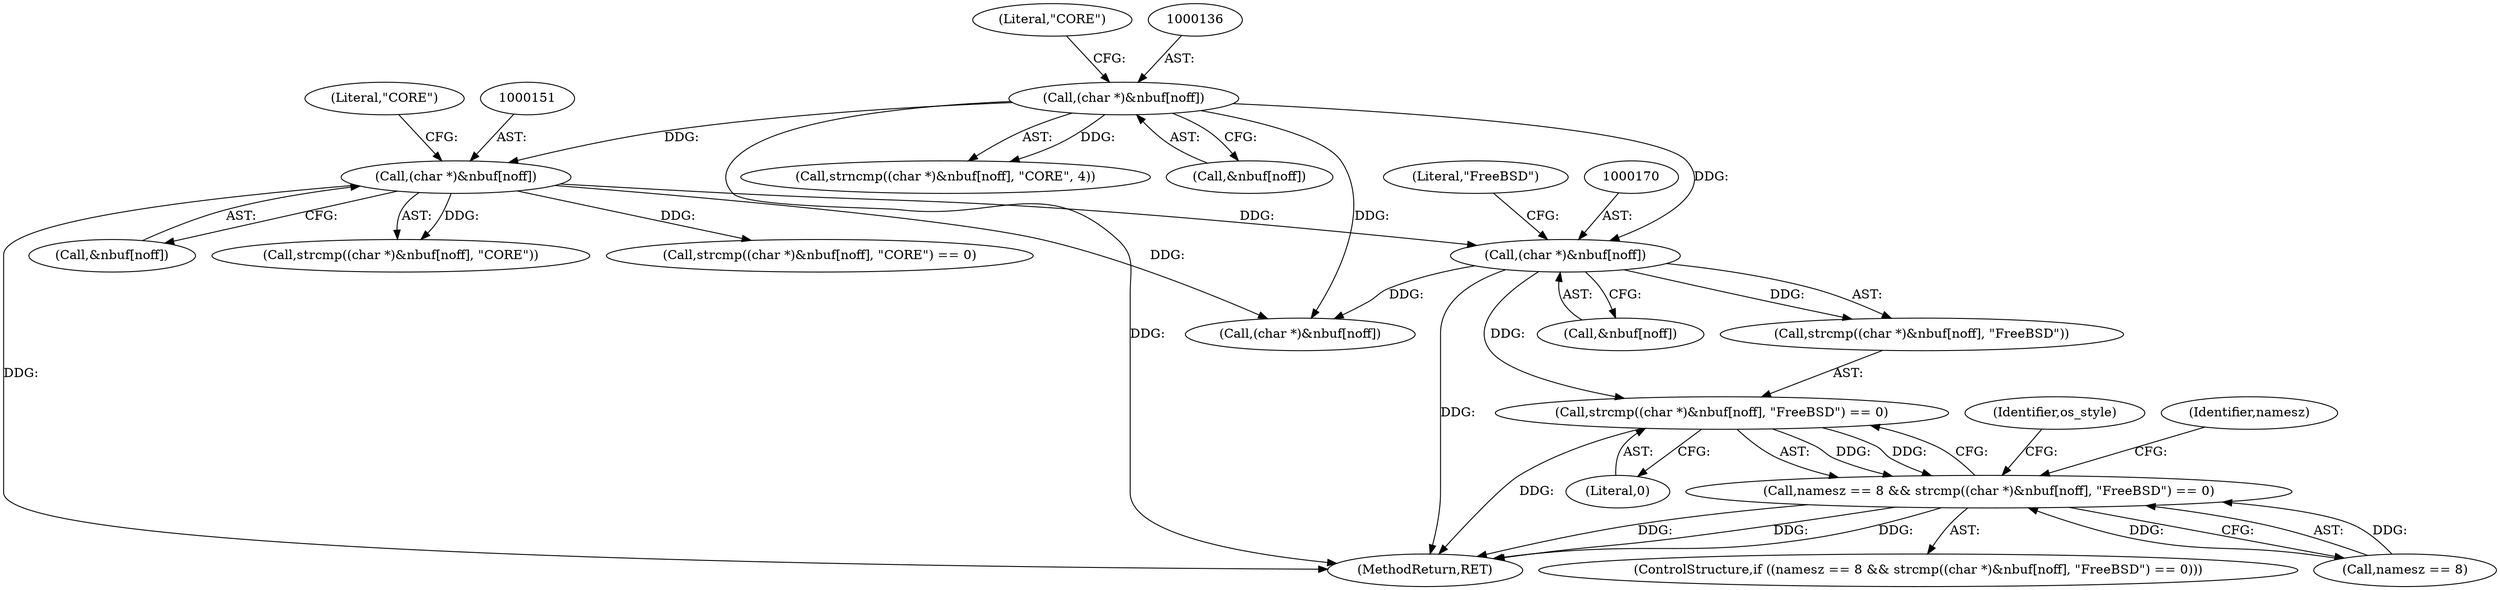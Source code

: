 digraph "0_file_2858eaf99f6cc5aae129bcbf1e24ad160240185f@API" {
"1000167" [label="(Call,strcmp((char *)&nbuf[noff], \"FreeBSD\") == 0)"];
"1000169" [label="(Call,(char *)&nbuf[noff])"];
"1000150" [label="(Call,(char *)&nbuf[noff])"];
"1000135" [label="(Call,(char *)&nbuf[noff])"];
"1000163" [label="(Call,namesz == 8 && strcmp((char *)&nbuf[noff], \"FreeBSD\") == 0)"];
"1000150" [label="(Call,(char *)&nbuf[noff])"];
"1000162" [label="(ControlStructure,if ((namesz == 8 && strcmp((char *)&nbuf[noff], \"FreeBSD\") == 0)))"];
"1000171" [label="(Call,&nbuf[noff])"];
"1000135" [label="(Call,(char *)&nbuf[noff])"];
"1000176" [label="(Literal,0)"];
"1000179" [label="(Identifier,os_style)"];
"1000163" [label="(Call,namesz == 8 && strcmp((char *)&nbuf[noff], \"FreeBSD\") == 0)"];
"1000167" [label="(Call,strcmp((char *)&nbuf[noff], \"FreeBSD\") == 0)"];
"1000164" [label="(Call,namesz == 8)"];
"1000134" [label="(Call,strncmp((char *)&nbuf[noff], \"CORE\", 4))"];
"1000169" [label="(Call,(char *)&nbuf[noff])"];
"1000148" [label="(Call,strcmp((char *)&nbuf[noff], \"CORE\") == 0)"];
"1000551" [label="(MethodReturn,RET)"];
"1000168" [label="(Call,strcmp((char *)&nbuf[noff], \"FreeBSD\"))"];
"1000175" [label="(Literal,\"FreeBSD\")"];
"1000188" [label="(Call,(char *)&nbuf[noff])"];
"1000149" [label="(Call,strcmp((char *)&nbuf[noff], \"CORE\"))"];
"1000137" [label="(Call,&nbuf[noff])"];
"1000184" [label="(Identifier,namesz)"];
"1000156" [label="(Literal,\"CORE\")"];
"1000141" [label="(Literal,\"CORE\")"];
"1000152" [label="(Call,&nbuf[noff])"];
"1000167" -> "1000163"  [label="AST: "];
"1000167" -> "1000176"  [label="CFG: "];
"1000168" -> "1000167"  [label="AST: "];
"1000176" -> "1000167"  [label="AST: "];
"1000163" -> "1000167"  [label="CFG: "];
"1000167" -> "1000551"  [label="DDG: "];
"1000167" -> "1000163"  [label="DDG: "];
"1000167" -> "1000163"  [label="DDG: "];
"1000169" -> "1000167"  [label="DDG: "];
"1000169" -> "1000168"  [label="AST: "];
"1000169" -> "1000171"  [label="CFG: "];
"1000170" -> "1000169"  [label="AST: "];
"1000171" -> "1000169"  [label="AST: "];
"1000175" -> "1000169"  [label="CFG: "];
"1000169" -> "1000551"  [label="DDG: "];
"1000169" -> "1000168"  [label="DDG: "];
"1000150" -> "1000169"  [label="DDG: "];
"1000135" -> "1000169"  [label="DDG: "];
"1000169" -> "1000188"  [label="DDG: "];
"1000150" -> "1000149"  [label="AST: "];
"1000150" -> "1000152"  [label="CFG: "];
"1000151" -> "1000150"  [label="AST: "];
"1000152" -> "1000150"  [label="AST: "];
"1000156" -> "1000150"  [label="CFG: "];
"1000150" -> "1000551"  [label="DDG: "];
"1000150" -> "1000148"  [label="DDG: "];
"1000150" -> "1000149"  [label="DDG: "];
"1000135" -> "1000150"  [label="DDG: "];
"1000150" -> "1000188"  [label="DDG: "];
"1000135" -> "1000134"  [label="AST: "];
"1000135" -> "1000137"  [label="CFG: "];
"1000136" -> "1000135"  [label="AST: "];
"1000137" -> "1000135"  [label="AST: "];
"1000141" -> "1000135"  [label="CFG: "];
"1000135" -> "1000551"  [label="DDG: "];
"1000135" -> "1000134"  [label="DDG: "];
"1000135" -> "1000188"  [label="DDG: "];
"1000163" -> "1000162"  [label="AST: "];
"1000163" -> "1000164"  [label="CFG: "];
"1000164" -> "1000163"  [label="AST: "];
"1000179" -> "1000163"  [label="CFG: "];
"1000184" -> "1000163"  [label="CFG: "];
"1000163" -> "1000551"  [label="DDG: "];
"1000163" -> "1000551"  [label="DDG: "];
"1000163" -> "1000551"  [label="DDG: "];
"1000164" -> "1000163"  [label="DDG: "];
"1000164" -> "1000163"  [label="DDG: "];
}
